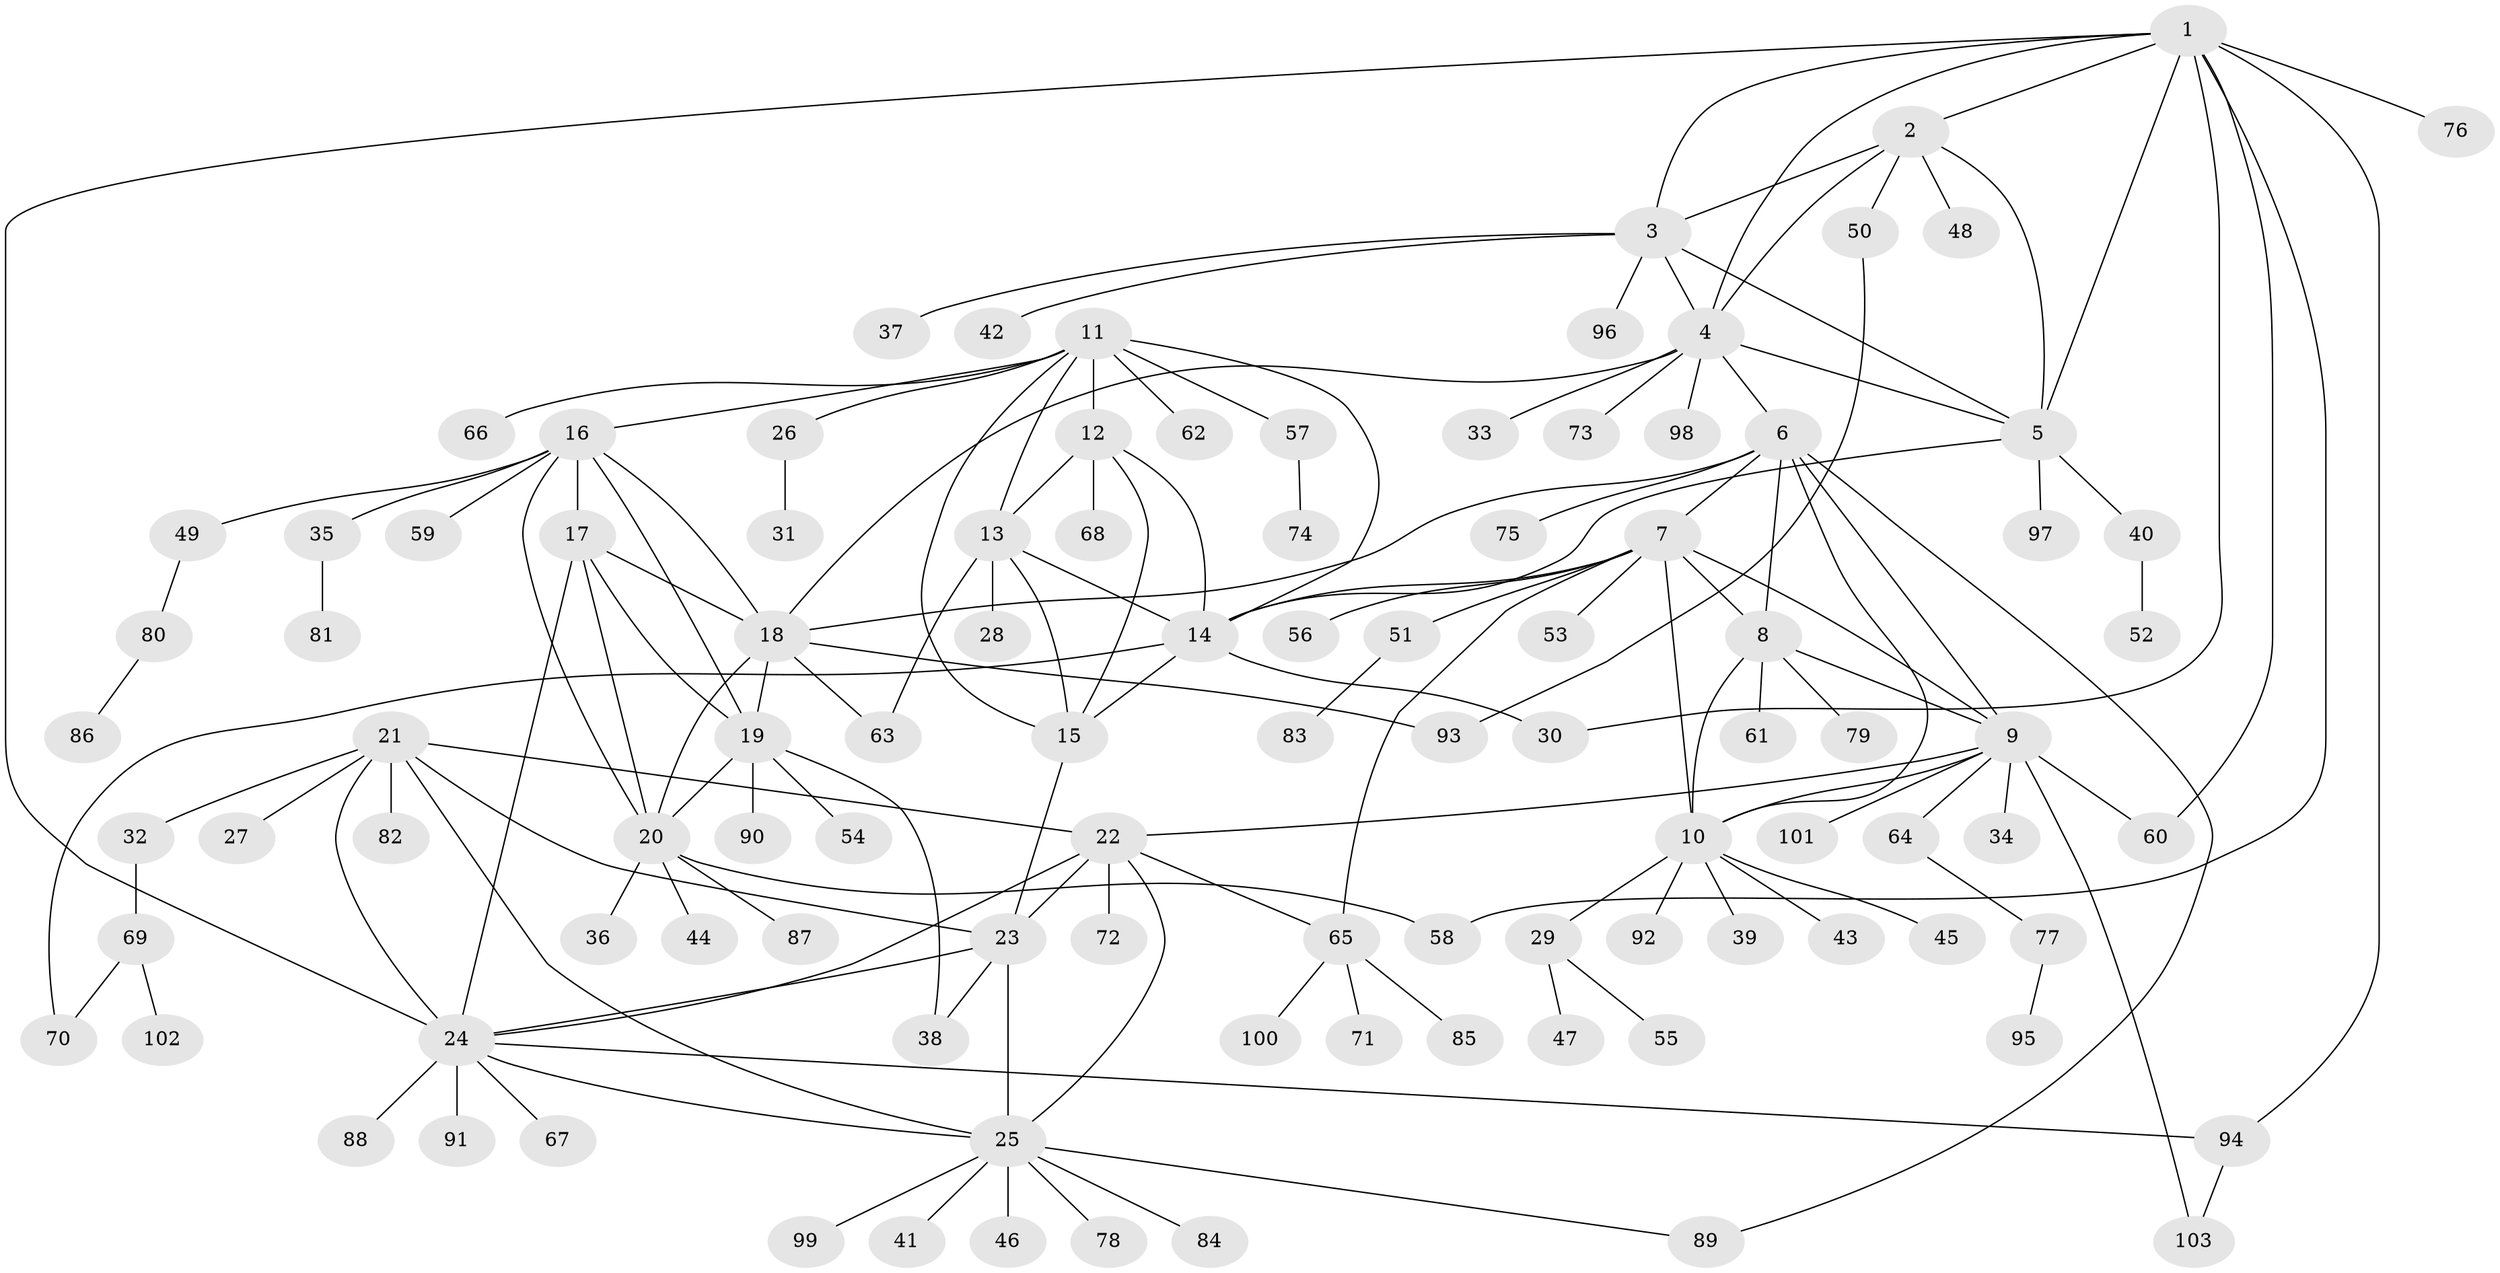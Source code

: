 // Generated by graph-tools (version 1.1) at 2025/50/03/09/25 03:50:29]
// undirected, 103 vertices, 149 edges
graph export_dot {
graph [start="1"]
  node [color=gray90,style=filled];
  1;
  2;
  3;
  4;
  5;
  6;
  7;
  8;
  9;
  10;
  11;
  12;
  13;
  14;
  15;
  16;
  17;
  18;
  19;
  20;
  21;
  22;
  23;
  24;
  25;
  26;
  27;
  28;
  29;
  30;
  31;
  32;
  33;
  34;
  35;
  36;
  37;
  38;
  39;
  40;
  41;
  42;
  43;
  44;
  45;
  46;
  47;
  48;
  49;
  50;
  51;
  52;
  53;
  54;
  55;
  56;
  57;
  58;
  59;
  60;
  61;
  62;
  63;
  64;
  65;
  66;
  67;
  68;
  69;
  70;
  71;
  72;
  73;
  74;
  75;
  76;
  77;
  78;
  79;
  80;
  81;
  82;
  83;
  84;
  85;
  86;
  87;
  88;
  89;
  90;
  91;
  92;
  93;
  94;
  95;
  96;
  97;
  98;
  99;
  100;
  101;
  102;
  103;
  1 -- 2;
  1 -- 3;
  1 -- 4;
  1 -- 5;
  1 -- 24;
  1 -- 30;
  1 -- 58;
  1 -- 60;
  1 -- 76;
  1 -- 94;
  2 -- 3;
  2 -- 4;
  2 -- 5;
  2 -- 48;
  2 -- 50;
  3 -- 4;
  3 -- 5;
  3 -- 37;
  3 -- 42;
  3 -- 96;
  4 -- 5;
  4 -- 6;
  4 -- 18;
  4 -- 33;
  4 -- 73;
  4 -- 98;
  5 -- 14;
  5 -- 40;
  5 -- 97;
  6 -- 7;
  6 -- 8;
  6 -- 9;
  6 -- 10;
  6 -- 18;
  6 -- 75;
  6 -- 89;
  7 -- 8;
  7 -- 9;
  7 -- 10;
  7 -- 14;
  7 -- 51;
  7 -- 53;
  7 -- 56;
  7 -- 65;
  8 -- 9;
  8 -- 10;
  8 -- 61;
  8 -- 79;
  9 -- 10;
  9 -- 22;
  9 -- 34;
  9 -- 60;
  9 -- 64;
  9 -- 101;
  9 -- 103;
  10 -- 29;
  10 -- 39;
  10 -- 43;
  10 -- 45;
  10 -- 92;
  11 -- 12;
  11 -- 13;
  11 -- 14;
  11 -- 15;
  11 -- 16;
  11 -- 26;
  11 -- 57;
  11 -- 62;
  11 -- 66;
  12 -- 13;
  12 -- 14;
  12 -- 15;
  12 -- 68;
  13 -- 14;
  13 -- 15;
  13 -- 28;
  13 -- 63;
  14 -- 15;
  14 -- 30;
  14 -- 70;
  15 -- 23;
  16 -- 17;
  16 -- 18;
  16 -- 19;
  16 -- 20;
  16 -- 35;
  16 -- 49;
  16 -- 59;
  17 -- 18;
  17 -- 19;
  17 -- 20;
  17 -- 24;
  18 -- 19;
  18 -- 20;
  18 -- 63;
  18 -- 93;
  19 -- 20;
  19 -- 38;
  19 -- 54;
  19 -- 90;
  20 -- 36;
  20 -- 44;
  20 -- 58;
  20 -- 87;
  21 -- 22;
  21 -- 23;
  21 -- 24;
  21 -- 25;
  21 -- 27;
  21 -- 32;
  21 -- 82;
  22 -- 23;
  22 -- 24;
  22 -- 25;
  22 -- 65;
  22 -- 72;
  23 -- 24;
  23 -- 25;
  23 -- 38;
  24 -- 25;
  24 -- 67;
  24 -- 88;
  24 -- 91;
  24 -- 94;
  25 -- 41;
  25 -- 46;
  25 -- 78;
  25 -- 84;
  25 -- 89;
  25 -- 99;
  26 -- 31;
  29 -- 47;
  29 -- 55;
  32 -- 69;
  35 -- 81;
  40 -- 52;
  49 -- 80;
  50 -- 93;
  51 -- 83;
  57 -- 74;
  64 -- 77;
  65 -- 71;
  65 -- 85;
  65 -- 100;
  69 -- 70;
  69 -- 102;
  77 -- 95;
  80 -- 86;
  94 -- 103;
}
